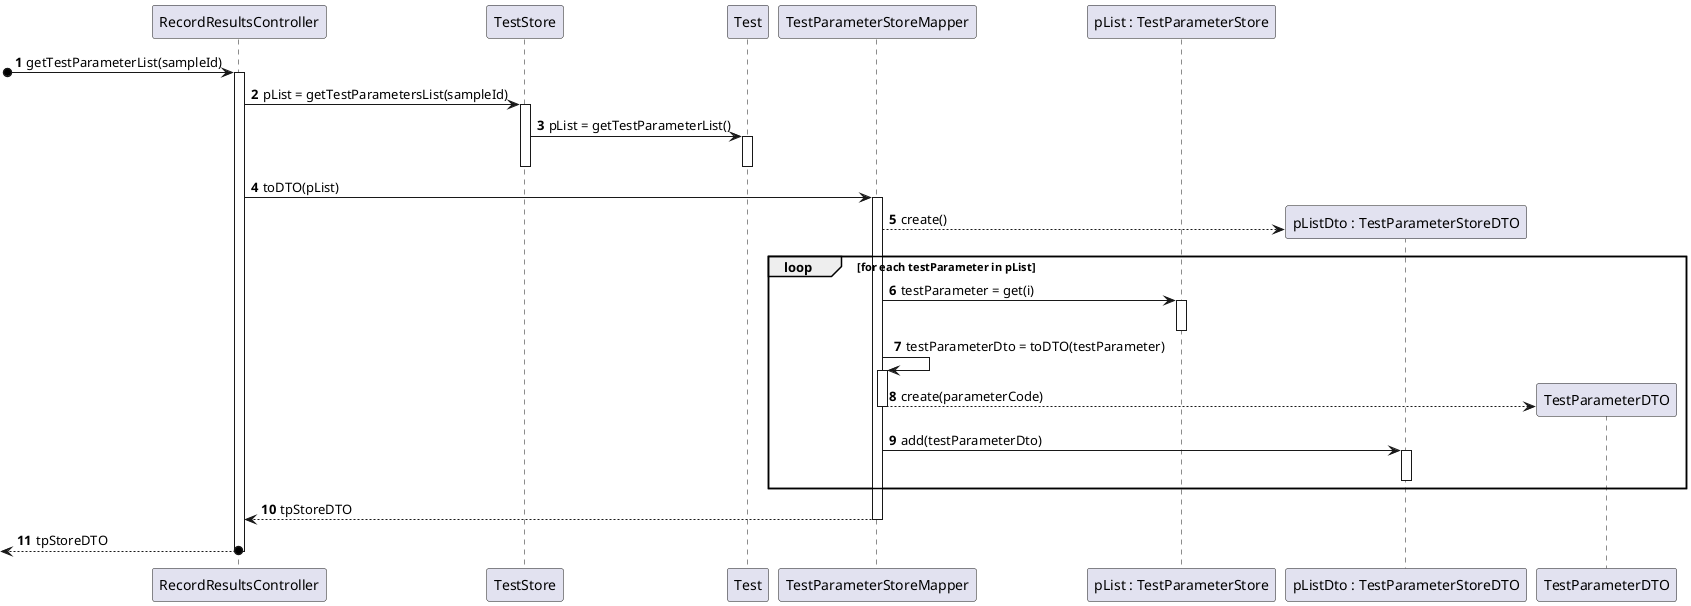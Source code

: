 @startuml
'https://plantuml.com/sequence-diagram
participant "RecordResultsController" as ctrl
participant "TestStore" as tStore
participant "Test" as Test
participant "TestParameterStoreMapper" as tpStoreMapper
participant "pList : TestParameterStore" as tpStore1
participant "pListDto : TestParameterStoreDTO" as tpStoreDTO
participant "TestParameterDTO" as tpDTO


autonumber

[o-> ctrl: getTestParameterList(sampleId)
activate ctrl
ctrl -> tStore: pList = getTestParametersList(sampleId)
activate tStore
tStore -> Test: pList = getTestParameterList()
activate Test
deactivate Test
deactivate tStore

ctrl -> tpStoreMapper: toDTO(pList)
activate tpStoreMapper
tpStoreMapper --> tpStoreDTO**: create()
loop for each testParameter in pList
    tpStoreMapper -> tpStore1: testParameter = get(i)
    activate tpStore1
    deactivate tpStore1
    tpStoreMapper -> tpStoreMapper: testParameterDto = toDTO(testParameter)
    activate tpStoreMapper
    tpStoreMapper --> tpDTO**: create(parameterCode)
    deactivate tpStoreMapper
    tpStoreMapper -> tpStoreDTO: add(testParameterDto)
    activate tpStoreDTO
    deactivate tpStoreDTO
end
tpStoreMapper --> ctrl: tpStoreDTO
deactivate tpStoreMapper
return tpStoreDTO
deactivate ctrl
deactivate tStore
@enduml